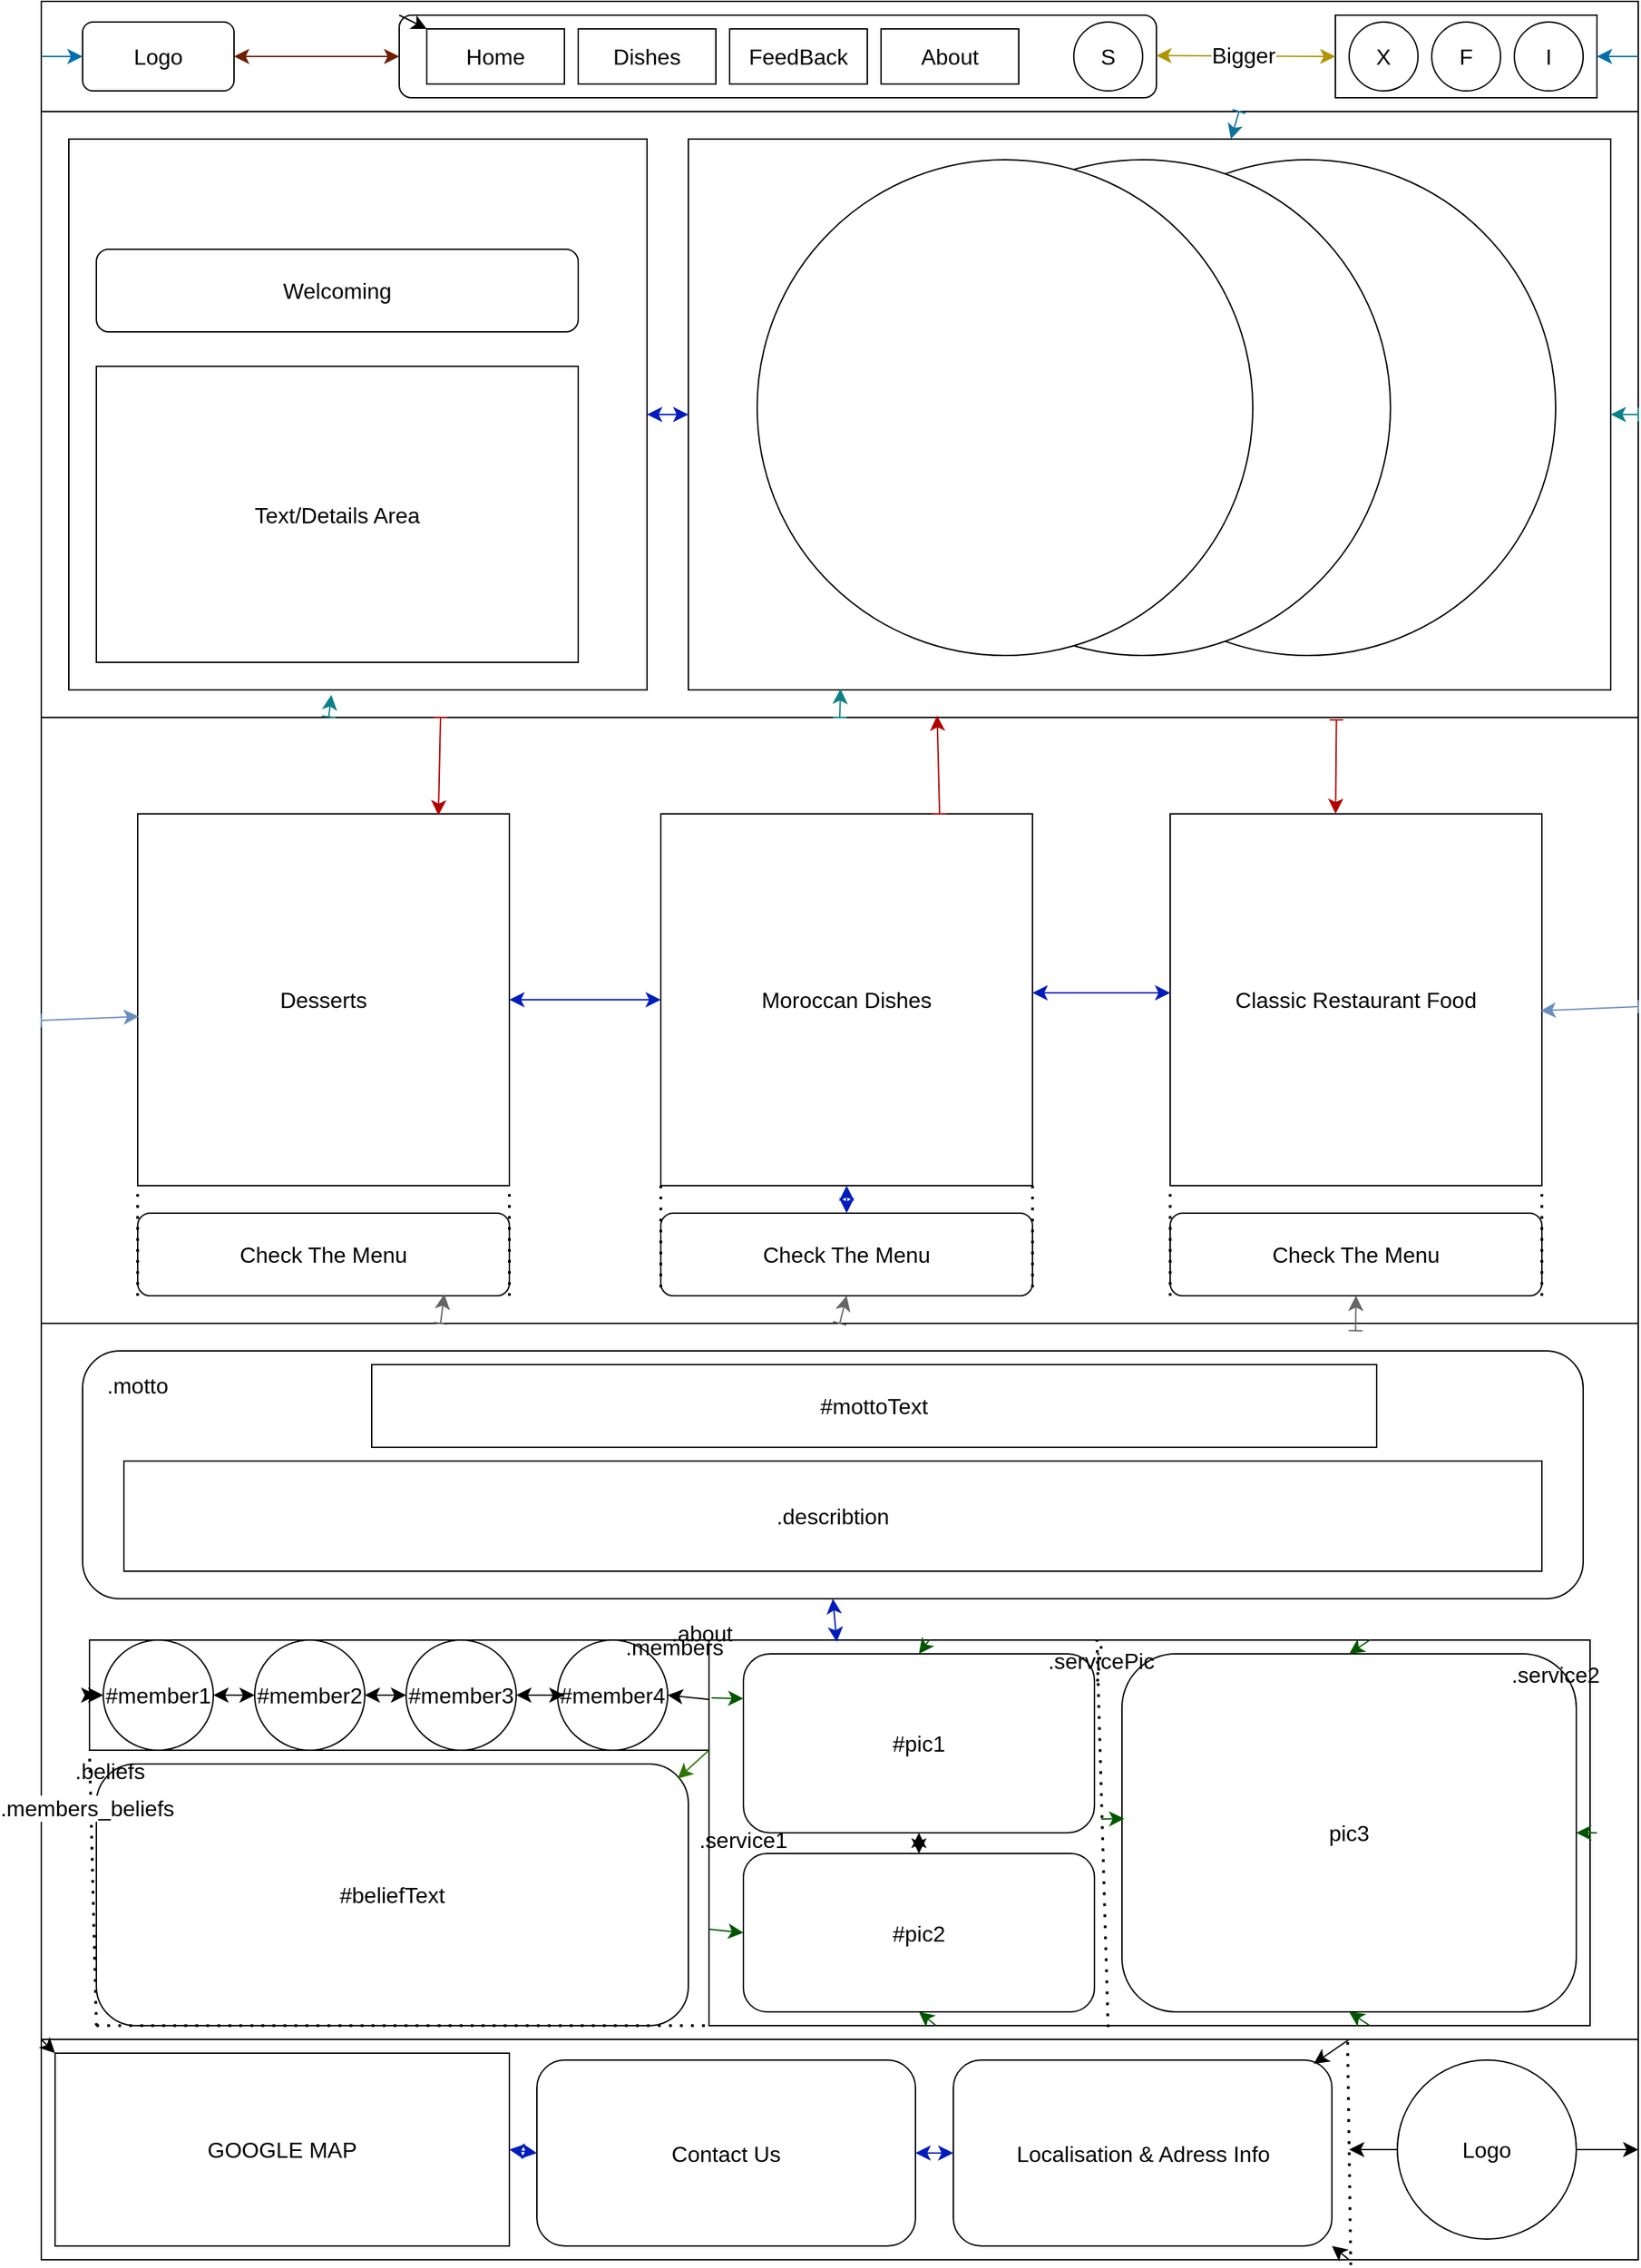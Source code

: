<mxfile version="22.0.8" type="device">
  <diagram name="Page-1" id="bITDkZwMjfc94gMa8NzO">
    <mxGraphModel dx="2461" dy="1158" grid="1" gridSize="10" guides="1" tooltips="1" connect="1" arrows="1" fold="1" page="1" pageScale="1" pageWidth="1169" pageHeight="827" math="0" shadow="0">
      <root>
        <mxCell id="0" />
        <mxCell id="1" parent="0" />
        <mxCell id="Kc1Ey1qXZjIb0-rs8Q-b-39" value="" style="rounded=0;whiteSpace=wrap;html=1;fontSize=16;" parent="1" vertex="1">
          <mxGeometry y="960" width="1160" height="520" as="geometry" />
        </mxCell>
        <mxCell id="Kc1Ey1qXZjIb0-rs8Q-b-1" value="" style="rounded=0;whiteSpace=wrap;html=1;fontSize=16;" parent="1" vertex="1">
          <mxGeometry width="1160" height="80" as="geometry" />
        </mxCell>
        <mxCell id="Kc1Ey1qXZjIb0-rs8Q-b-2" value="Logo" style="rounded=1;whiteSpace=wrap;html=1;fontSize=16;" parent="1" vertex="1">
          <mxGeometry x="30" y="15" width="110" height="50" as="geometry" />
        </mxCell>
        <mxCell id="Kc1Ey1qXZjIb0-rs8Q-b-118" value="" style="rounded=0;whiteSpace=wrap;html=1;fontSize=16;" parent="1" vertex="1">
          <mxGeometry x="940" y="10" width="190" height="60" as="geometry" />
        </mxCell>
        <mxCell id="Kc1Ey1qXZjIb0-rs8Q-b-3" value="" style="rounded=1;whiteSpace=wrap;html=1;fontSize=16;" parent="1" vertex="1">
          <mxGeometry x="260" y="10" width="550" height="60" as="geometry" />
        </mxCell>
        <mxCell id="Kc1Ey1qXZjIb0-rs8Q-b-4" value="Home" style="rounded=0;whiteSpace=wrap;html=1;fontSize=16;" parent="1" vertex="1">
          <mxGeometry x="280" y="20" width="100" height="40" as="geometry" />
        </mxCell>
        <mxCell id="Kc1Ey1qXZjIb0-rs8Q-b-6" value="Dishes" style="rounded=0;whiteSpace=wrap;html=1;fontSize=16;" parent="1" vertex="1">
          <mxGeometry x="390" y="20" width="100" height="40" as="geometry" />
        </mxCell>
        <mxCell id="Kc1Ey1qXZjIb0-rs8Q-b-8" value="FeedBack" style="rounded=0;whiteSpace=wrap;html=1;fontSize=16;" parent="1" vertex="1">
          <mxGeometry x="500" y="20" width="100" height="40" as="geometry" />
        </mxCell>
        <mxCell id="Kc1Ey1qXZjIb0-rs8Q-b-9" value="About" style="rounded=0;whiteSpace=wrap;html=1;fontSize=16;" parent="1" vertex="1">
          <mxGeometry x="610" y="20" width="100" height="40" as="geometry" />
        </mxCell>
        <mxCell id="Kc1Ey1qXZjIb0-rs8Q-b-10" value="S" style="ellipse;whiteSpace=wrap;html=1;aspect=fixed;fontSize=16;" parent="1" vertex="1">
          <mxGeometry x="750" y="15" width="50" height="50" as="geometry" />
        </mxCell>
        <mxCell id="Kc1Ey1qXZjIb0-rs8Q-b-12" value="I" style="ellipse;whiteSpace=wrap;html=1;aspect=fixed;fontSize=16;" parent="1" vertex="1">
          <mxGeometry x="1070" y="15" width="50" height="50" as="geometry" />
        </mxCell>
        <mxCell id="Kc1Ey1qXZjIb0-rs8Q-b-13" value="F" style="ellipse;whiteSpace=wrap;html=1;aspect=fixed;fontSize=16;" parent="1" vertex="1">
          <mxGeometry x="1010" y="15" width="50" height="50" as="geometry" />
        </mxCell>
        <mxCell id="Kc1Ey1qXZjIb0-rs8Q-b-14" value="X" style="ellipse;whiteSpace=wrap;html=1;aspect=fixed;fontSize=16;" parent="1" vertex="1">
          <mxGeometry x="950" y="15" width="50" height="50" as="geometry" />
        </mxCell>
        <mxCell id="Kc1Ey1qXZjIb0-rs8Q-b-15" value="" style="rounded=0;whiteSpace=wrap;html=1;fontSize=16;" parent="1" vertex="1">
          <mxGeometry y="80" width="1160" height="440" as="geometry" />
        </mxCell>
        <mxCell id="Kc1Ey1qXZjIb0-rs8Q-b-16" value="" style="rounded=0;whiteSpace=wrap;html=1;fontSize=16;" parent="1" vertex="1">
          <mxGeometry y="1480" width="1160" height="160" as="geometry" />
        </mxCell>
        <mxCell id="Kc1Ey1qXZjIb0-rs8Q-b-18" value="" style="rounded=0;whiteSpace=wrap;html=1;fontSize=16;" parent="1" vertex="1">
          <mxGeometry x="470" y="100" width="670" height="400" as="geometry" />
        </mxCell>
        <mxCell id="Kc1Ey1qXZjIb0-rs8Q-b-17" value="" style="ellipse;whiteSpace=wrap;html=1;aspect=fixed;fontSize=16;" parent="1" vertex="1">
          <mxGeometry x="740" y="115" width="360" height="360" as="geometry" />
        </mxCell>
        <mxCell id="Kc1Ey1qXZjIb0-rs8Q-b-19" value="" style="ellipse;whiteSpace=wrap;html=1;aspect=fixed;fontSize=16;" parent="1" vertex="1">
          <mxGeometry x="620" y="115" width="360" height="360" as="geometry" />
        </mxCell>
        <mxCell id="Kc1Ey1qXZjIb0-rs8Q-b-20" value="" style="ellipse;whiteSpace=wrap;html=1;aspect=fixed;fontSize=16;" parent="1" vertex="1">
          <mxGeometry x="520" y="115" width="360" height="360" as="geometry" />
        </mxCell>
        <mxCell id="Kc1Ey1qXZjIb0-rs8Q-b-22" value="" style="rounded=0;whiteSpace=wrap;html=1;fontSize=16;" parent="1" vertex="1">
          <mxGeometry x="20" y="100" width="420" height="400" as="geometry" />
        </mxCell>
        <mxCell id="Kc1Ey1qXZjIb0-rs8Q-b-23" value="Welcoming" style="rounded=1;whiteSpace=wrap;html=1;fontSize=16;" parent="1" vertex="1">
          <mxGeometry x="40" y="180" width="350" height="60" as="geometry" />
        </mxCell>
        <mxCell id="Kc1Ey1qXZjIb0-rs8Q-b-24" value="Text/Details Area" style="rounded=0;whiteSpace=wrap;html=1;fontSize=16;" parent="1" vertex="1">
          <mxGeometry x="40" y="265" width="350" height="215" as="geometry" />
        </mxCell>
        <mxCell id="Kc1Ey1qXZjIb0-rs8Q-b-25" value="Dishes Category" style="rounded=0;whiteSpace=wrap;html=1;fontSize=16;" parent="1" vertex="1">
          <mxGeometry y="520" width="1160" height="440" as="geometry" />
        </mxCell>
        <mxCell id="Kc1Ey1qXZjIb0-rs8Q-b-26" value="Desserts" style="whiteSpace=wrap;html=1;aspect=fixed;fontSize=16;" parent="1" vertex="1">
          <mxGeometry x="70" y="590" width="270" height="270" as="geometry" />
        </mxCell>
        <mxCell id="Kc1Ey1qXZjIb0-rs8Q-b-33" value="Moroccan Dishes" style="whiteSpace=wrap;html=1;aspect=fixed;fontSize=16;" parent="1" vertex="1">
          <mxGeometry x="450" y="590" width="270" height="270" as="geometry" />
        </mxCell>
        <mxCell id="Kc1Ey1qXZjIb0-rs8Q-b-34" value="Classic Restaurant Food" style="whiteSpace=wrap;html=1;aspect=fixed;fontSize=16;" parent="1" vertex="1">
          <mxGeometry x="820" y="590" width="270" height="270" as="geometry" />
        </mxCell>
        <mxCell id="Kc1Ey1qXZjIb0-rs8Q-b-35" value="Check The Menu" style="rounded=1;whiteSpace=wrap;html=1;fontSize=16;" parent="1" vertex="1">
          <mxGeometry x="70" y="880" width="270" height="60" as="geometry" />
        </mxCell>
        <mxCell id="Kc1Ey1qXZjIb0-rs8Q-b-37" value="Check The Menu" style="rounded=1;whiteSpace=wrap;html=1;fontSize=16;" parent="1" vertex="1">
          <mxGeometry x="820" y="880" width="270" height="60" as="geometry" />
        </mxCell>
        <mxCell id="Kc1Ey1qXZjIb0-rs8Q-b-38" value="Check The Menu" style="rounded=1;whiteSpace=wrap;html=1;fontSize=16;" parent="1" vertex="1">
          <mxGeometry x="450" y="880" width="270" height="60" as="geometry" />
        </mxCell>
        <mxCell id="Kc1Ey1qXZjIb0-rs8Q-b-40" value=".describtion" style="rounded=1;whiteSpace=wrap;html=1;fontSize=16;" parent="1" vertex="1">
          <mxGeometry x="30" y="980" width="1090" height="180" as="geometry" />
        </mxCell>
        <mxCell id="Kc1Ey1qXZjIb0-rs8Q-b-42" value="" style="rounded=0;whiteSpace=wrap;html=1;fontSize=16;" parent="1" vertex="1">
          <mxGeometry x="35" y="1190" width="450" height="80" as="geometry" />
        </mxCell>
        <mxCell id="Kc1Ey1qXZjIb0-rs8Q-b-43" value="" style="rounded=0;whiteSpace=wrap;html=1;fontSize=16;" parent="1" vertex="1">
          <mxGeometry x="485" y="1190" width="640" height="280" as="geometry" />
        </mxCell>
        <mxCell id="Kc1Ey1qXZjIb0-rs8Q-b-45" value="#member1" style="ellipse;whiteSpace=wrap;html=1;aspect=fixed;fontSize=16;" parent="1" vertex="1">
          <mxGeometry x="45" y="1190" width="80" height="80" as="geometry" />
        </mxCell>
        <mxCell id="Kc1Ey1qXZjIb0-rs8Q-b-46" value="#member3" style="ellipse;whiteSpace=wrap;html=1;aspect=fixed;fontSize=16;" parent="1" vertex="1">
          <mxGeometry x="265" y="1190" width="80" height="80" as="geometry" />
        </mxCell>
        <mxCell id="Kc1Ey1qXZjIb0-rs8Q-b-47" value="#member2" style="ellipse;whiteSpace=wrap;html=1;aspect=fixed;fontSize=16;" parent="1" vertex="1">
          <mxGeometry x="155" y="1190" width="80" height="80" as="geometry" />
        </mxCell>
        <mxCell id="Kc1Ey1qXZjIb0-rs8Q-b-48" value="#member4" style="ellipse;whiteSpace=wrap;html=1;aspect=fixed;fontSize=16;" parent="1" vertex="1">
          <mxGeometry x="375" y="1190" width="80" height="80" as="geometry" />
        </mxCell>
        <mxCell id="Kc1Ey1qXZjIb0-rs8Q-b-49" value="#beliefText" style="rounded=1;whiteSpace=wrap;html=1;fontSize=16;" parent="1" vertex="1">
          <mxGeometry x="40" y="1280" width="430" height="190" as="geometry" />
        </mxCell>
        <mxCell id="Kc1Ey1qXZjIb0-rs8Q-b-50" value="#pic1" style="rounded=1;whiteSpace=wrap;html=1;fontSize=16;" parent="1" vertex="1">
          <mxGeometry x="510" y="1200" width="255" height="130" as="geometry" />
        </mxCell>
        <mxCell id="Kc1Ey1qXZjIb0-rs8Q-b-51" value="pic3" style="rounded=1;whiteSpace=wrap;html=1;fontSize=16;" parent="1" vertex="1">
          <mxGeometry x="785" y="1200" width="330" height="260" as="geometry" />
        </mxCell>
        <mxCell id="Kc1Ey1qXZjIb0-rs8Q-b-52" value="#pic2" style="rounded=1;whiteSpace=wrap;html=1;fontSize=16;" parent="1" vertex="1">
          <mxGeometry x="510" y="1345" width="255" height="115" as="geometry" />
        </mxCell>
        <mxCell id="Kc1Ey1qXZjIb0-rs8Q-b-54" value="#mottoText" style="rounded=0;whiteSpace=wrap;html=1;fontSize=16;" parent="1" vertex="1">
          <mxGeometry x="240" y="990" width="730" height="60" as="geometry" />
        </mxCell>
        <mxCell id="Kc1Ey1qXZjIb0-rs8Q-b-56" value="Logo" style="ellipse;whiteSpace=wrap;html=1;aspect=fixed;fontSize=16;" parent="1" vertex="1">
          <mxGeometry x="985" y="1495" width="130" height="130" as="geometry" />
        </mxCell>
        <mxCell id="Kc1Ey1qXZjIb0-rs8Q-b-79" style="edgeStyle=none;curved=1;rounded=0;orthogonalLoop=1;jettySize=auto;html=1;exitX=1;exitY=0.5;exitDx=0;exitDy=0;entryX=0;entryY=0.5;entryDx=0;entryDy=0;fontSize=12;startSize=8;endSize=8;fillColor=#0050ef;strokeColor=#001DBC;startArrow=classic;startFill=1;" parent="1" source="Kc1Ey1qXZjIb0-rs8Q-b-58" target="Kc1Ey1qXZjIb0-rs8Q-b-59" edge="1">
          <mxGeometry relative="1" as="geometry" />
        </mxCell>
        <mxCell id="Kc1Ey1qXZjIb0-rs8Q-b-58" value="Contact Us" style="rounded=1;whiteSpace=wrap;html=1;fontSize=16;" parent="1" vertex="1">
          <mxGeometry x="360" y="1495" width="275" height="135" as="geometry" />
        </mxCell>
        <mxCell id="Kc1Ey1qXZjIb0-rs8Q-b-59" value="Localisation &amp;amp; Adress Info" style="rounded=1;whiteSpace=wrap;html=1;fontSize=16;" parent="1" vertex="1">
          <mxGeometry x="662.5" y="1495" width="275" height="135" as="geometry" />
        </mxCell>
        <mxCell id="Kc1Ey1qXZjIb0-rs8Q-b-80" style="edgeStyle=none;curved=1;rounded=0;orthogonalLoop=1;jettySize=auto;html=1;exitX=1;exitY=0.5;exitDx=0;exitDy=0;entryX=0;entryY=0.5;entryDx=0;entryDy=0;fontSize=12;startSize=8;endSize=8;fillColor=#0050ef;strokeColor=#001DBC;startArrow=classic;startFill=1;" parent="1" source="Kc1Ey1qXZjIb0-rs8Q-b-61" target="Kc1Ey1qXZjIb0-rs8Q-b-58" edge="1">
          <mxGeometry relative="1" as="geometry" />
        </mxCell>
        <mxCell id="Kc1Ey1qXZjIb0-rs8Q-b-61" value="GOOGLE MAP" style="rounded=0;whiteSpace=wrap;html=1;fontSize=16;" parent="1" vertex="1">
          <mxGeometry x="10" y="1490" width="330" height="140" as="geometry" />
        </mxCell>
        <mxCell id="Kc1Ey1qXZjIb0-rs8Q-b-62" value="" style="endArrow=baseDash;startArrow=classic;html=1;rounded=0;fontSize=12;startSize=8;endSize=8;curved=1;entryX=1;entryY=0.5;entryDx=0;entryDy=0;exitX=1;exitY=0.5;exitDx=0;exitDy=0;fillColor=#b0e3e6;strokeColor=#0e8088;endFill=0;" parent="1" source="Kc1Ey1qXZjIb0-rs8Q-b-18" target="Kc1Ey1qXZjIb0-rs8Q-b-15" edge="1">
          <mxGeometry width="50" height="50" relative="1" as="geometry">
            <mxPoint x="630" y="500" as="sourcePoint" />
            <mxPoint x="680" y="450" as="targetPoint" />
          </mxGeometry>
        </mxCell>
        <mxCell id="Kc1Ey1qXZjIb0-rs8Q-b-63" value="" style="endArrow=classic;startArrow=baseDash;html=1;rounded=0;fontSize=12;startSize=8;endSize=8;curved=1;exitX=0.5;exitY=1;exitDx=0;exitDy=0;entryX=0.165;entryY=0.998;entryDx=0;entryDy=0;entryPerimeter=0;fillColor=#b0e3e6;strokeColor=#0e8088;startFill=0;" parent="1" source="Kc1Ey1qXZjIb0-rs8Q-b-15" target="Kc1Ey1qXZjIb0-rs8Q-b-18" edge="1">
          <mxGeometry width="50" height="50" relative="1" as="geometry">
            <mxPoint x="630" y="500" as="sourcePoint" />
            <mxPoint x="680" y="450" as="targetPoint" />
          </mxGeometry>
        </mxCell>
        <mxCell id="Kc1Ey1qXZjIb0-rs8Q-b-64" value="" style="endArrow=classic;startArrow=baseDash;html=1;rounded=0;fontSize=12;startSize=8;endSize=8;curved=1;exitX=0.18;exitY=-0.001;exitDx=0;exitDy=0;exitPerimeter=0;entryX=0.454;entryY=1.009;entryDx=0;entryDy=0;entryPerimeter=0;fillColor=#b0e3e6;strokeColor=#0e8088;startFill=0;" parent="1" source="Kc1Ey1qXZjIb0-rs8Q-b-25" target="Kc1Ey1qXZjIb0-rs8Q-b-22" edge="1">
          <mxGeometry width="50" height="50" relative="1" as="geometry">
            <mxPoint x="630" y="500" as="sourcePoint" />
            <mxPoint x="680" y="450" as="targetPoint" />
          </mxGeometry>
        </mxCell>
        <mxCell id="Kc1Ey1qXZjIb0-rs8Q-b-65" value="" style="endArrow=baseDash;startArrow=classic;html=1;rounded=0;fontSize=12;startSize=8;endSize=8;curved=1;entryX=0.75;entryY=0;entryDx=0;entryDy=0;exitX=0.561;exitY=-0.003;exitDx=0;exitDy=0;exitPerimeter=0;fillColor=#e51400;strokeColor=#B20000;endFill=0;" parent="1" source="Kc1Ey1qXZjIb0-rs8Q-b-25" target="Kc1Ey1qXZjIb0-rs8Q-b-33" edge="1">
          <mxGeometry width="50" height="50" relative="1" as="geometry">
            <mxPoint x="630" y="500" as="sourcePoint" />
            <mxPoint x="680" y="450" as="targetPoint" />
          </mxGeometry>
        </mxCell>
        <mxCell id="Kc1Ey1qXZjIb0-rs8Q-b-66" value="" style="endArrow=baseDash;startArrow=classic;html=1;rounded=0;fontSize=12;startSize=8;endSize=8;curved=1;entryX=0.25;entryY=0;entryDx=0;entryDy=0;exitX=0.809;exitY=0.004;exitDx=0;exitDy=0;exitPerimeter=0;fillColor=#e51400;strokeColor=#B20000;endFill=0;" parent="1" source="Kc1Ey1qXZjIb0-rs8Q-b-26" target="Kc1Ey1qXZjIb0-rs8Q-b-25" edge="1">
          <mxGeometry width="50" height="50" relative="1" as="geometry">
            <mxPoint x="630" y="690" as="sourcePoint" />
            <mxPoint x="680" y="640" as="targetPoint" />
          </mxGeometry>
        </mxCell>
        <mxCell id="Kc1Ey1qXZjIb0-rs8Q-b-67" value="" style="endArrow=baseDash;startArrow=classic;html=1;rounded=0;fontSize=12;startSize=8;endSize=8;curved=1;entryX=0.811;entryY=0.004;entryDx=0;entryDy=0;entryPerimeter=0;exitX=0.445;exitY=0;exitDx=0;exitDy=0;exitPerimeter=0;fillColor=#e51400;strokeColor=#B20000;startFill=1;endFill=0;" parent="1" source="Kc1Ey1qXZjIb0-rs8Q-b-34" target="Kc1Ey1qXZjIb0-rs8Q-b-25" edge="1">
          <mxGeometry width="50" height="50" relative="1" as="geometry">
            <mxPoint x="630" y="690" as="sourcePoint" />
            <mxPoint x="680" y="640" as="targetPoint" />
          </mxGeometry>
        </mxCell>
        <mxCell id="Kc1Ey1qXZjIb0-rs8Q-b-68" value="" style="endArrow=classic;startArrow=baseDash;html=1;rounded=0;fontSize=12;startSize=8;endSize=8;curved=1;exitX=0;exitY=0.5;exitDx=0;exitDy=0;entryX=0.003;entryY=0.545;entryDx=0;entryDy=0;entryPerimeter=0;fillColor=#dae8fc;strokeColor=#6c8ebf;startFill=0;" parent="1" source="Kc1Ey1qXZjIb0-rs8Q-b-25" target="Kc1Ey1qXZjIb0-rs8Q-b-26" edge="1">
          <mxGeometry width="50" height="50" relative="1" as="geometry">
            <mxPoint x="630" y="690" as="sourcePoint" />
            <mxPoint x="680" y="640" as="targetPoint" />
          </mxGeometry>
        </mxCell>
        <mxCell id="Kc1Ey1qXZjIb0-rs8Q-b-69" value="" style="endArrow=classic;startArrow=classic;html=1;rounded=0;fontSize=12;startSize=8;endSize=8;curved=1;exitX=1;exitY=0.5;exitDx=0;exitDy=0;entryX=0;entryY=0.5;entryDx=0;entryDy=0;fillColor=#0050ef;strokeColor=#001DBC;" parent="1" source="Kc1Ey1qXZjIb0-rs8Q-b-26" target="Kc1Ey1qXZjIb0-rs8Q-b-33" edge="1">
          <mxGeometry width="50" height="50" relative="1" as="geometry">
            <mxPoint x="630" y="690" as="sourcePoint" />
            <mxPoint x="680" y="640" as="targetPoint" />
          </mxGeometry>
        </mxCell>
        <mxCell id="Kc1Ey1qXZjIb0-rs8Q-b-70" value="" style="endArrow=classic;startArrow=classic;html=1;rounded=0;fontSize=12;startSize=8;endSize=8;curved=1;exitX=1;exitY=0.5;exitDx=0;exitDy=0;fillColor=#0050ef;strokeColor=#001DBC;" parent="1" edge="1">
          <mxGeometry width="50" height="50" relative="1" as="geometry">
            <mxPoint x="720" y="720" as="sourcePoint" />
            <mxPoint x="820" y="720" as="targetPoint" />
          </mxGeometry>
        </mxCell>
        <mxCell id="Kc1Ey1qXZjIb0-rs8Q-b-71" value="" style="endArrow=baseDash;startArrow=classic;html=1;rounded=0;fontSize=12;startSize=8;endSize=8;curved=1;exitX=0;exitY=0.5;exitDx=0;exitDy=0;entryX=0.003;entryY=0.545;entryDx=0;entryDy=0;entryPerimeter=0;fillColor=#dae8fc;strokeColor=#6c8ebf;endFill=0;" parent="1" edge="1">
          <mxGeometry width="50" height="50" relative="1" as="geometry">
            <mxPoint x="1089" y="733" as="sourcePoint" />
            <mxPoint x="1160" y="730" as="targetPoint" />
          </mxGeometry>
        </mxCell>
        <mxCell id="Kc1Ey1qXZjIb0-rs8Q-b-72" value="" style="endArrow=baseDash;startArrow=classic;html=1;rounded=0;fontSize=12;startSize=8;endSize=8;curved=1;entryX=0.25;entryY=1;entryDx=0;entryDy=0;exitX=0.825;exitY=0.979;exitDx=0;exitDy=0;exitPerimeter=0;fillColor=#f5f5f5;strokeColor=#666666;startFill=1;endFill=0;" parent="1" source="Kc1Ey1qXZjIb0-rs8Q-b-35" target="Kc1Ey1qXZjIb0-rs8Q-b-25" edge="1">
          <mxGeometry width="50" height="50" relative="1" as="geometry">
            <mxPoint x="630" y="860" as="sourcePoint" />
            <mxPoint x="680" y="810" as="targetPoint" />
          </mxGeometry>
        </mxCell>
        <mxCell id="Kc1Ey1qXZjIb0-rs8Q-b-74" value="" style="endArrow=classic;startArrow=baseDash;html=1;rounded=0;fontSize=12;startSize=8;endSize=8;curved=1;exitX=0.5;exitY=1;exitDx=0;exitDy=0;entryX=0.5;entryY=1;entryDx=0;entryDy=0;fillColor=#f5f5f5;strokeColor=#666666;startFill=0;" parent="1" source="Kc1Ey1qXZjIb0-rs8Q-b-25" target="Kc1Ey1qXZjIb0-rs8Q-b-38" edge="1">
          <mxGeometry width="50" height="50" relative="1" as="geometry">
            <mxPoint x="630" y="860" as="sourcePoint" />
            <mxPoint x="680" y="810" as="targetPoint" />
          </mxGeometry>
        </mxCell>
        <mxCell id="Kc1Ey1qXZjIb0-rs8Q-b-75" value="" style="endArrow=classic;startArrow=baseDash;html=1;rounded=0;fontSize=12;startSize=8;endSize=8;curved=1;entryX=0.5;entryY=1;entryDx=0;entryDy=0;exitX=0.823;exitY=1.012;exitDx=0;exitDy=0;exitPerimeter=0;fillColor=#f5f5f5;strokeColor=#666666;endFill=1;startFill=0;" parent="1" source="Kc1Ey1qXZjIb0-rs8Q-b-25" target="Kc1Ey1qXZjIb0-rs8Q-b-37" edge="1">
          <mxGeometry width="50" height="50" relative="1" as="geometry">
            <mxPoint x="630" y="860" as="sourcePoint" />
            <mxPoint x="680" y="810" as="targetPoint" />
          </mxGeometry>
        </mxCell>
        <mxCell id="Kc1Ey1qXZjIb0-rs8Q-b-76" value="" style="endArrow=baseDash;startArrow=classic;html=1;rounded=0;fontSize=12;startSize=8;endSize=8;curved=1;entryX=0.75;entryY=0;entryDx=0;entryDy=0;fillColor=#b1ddf0;strokeColor=#10739e;endFill=0;" parent="1" source="Kc1Ey1qXZjIb0-rs8Q-b-18" target="Kc1Ey1qXZjIb0-rs8Q-b-15" edge="1">
          <mxGeometry width="50" height="50" relative="1" as="geometry">
            <mxPoint x="630" y="460" as="sourcePoint" />
            <mxPoint x="680" y="410" as="targetPoint" />
          </mxGeometry>
        </mxCell>
        <mxCell id="Kc1Ey1qXZjIb0-rs8Q-b-77" value="" style="endArrow=classic;startArrow=classic;html=1;rounded=0;fontSize=12;startSize=8;endSize=8;curved=1;entryX=1;entryY=0.5;entryDx=0;entryDy=0;exitX=0;exitY=0.5;exitDx=0;exitDy=0;fillColor=#0050ef;strokeColor=#001DBC;" parent="1" source="Kc1Ey1qXZjIb0-rs8Q-b-18" target="Kc1Ey1qXZjIb0-rs8Q-b-22" edge="1">
          <mxGeometry width="50" height="50" relative="1" as="geometry">
            <mxPoint x="630" y="460" as="sourcePoint" />
            <mxPoint x="680" y="410" as="targetPoint" />
          </mxGeometry>
        </mxCell>
        <mxCell id="Kc1Ey1qXZjIb0-rs8Q-b-78" value="" style="endArrow=classic;startArrow=classic;html=1;rounded=0;fontSize=12;startSize=8;endSize=8;curved=1;entryX=0.5;entryY=1;entryDx=0;entryDy=0;exitX=0.145;exitY=0.005;exitDx=0;exitDy=0;exitPerimeter=0;fillColor=#0050ef;strokeColor=#001DBC;" parent="1" source="Kc1Ey1qXZjIb0-rs8Q-b-43" target="Kc1Ey1qXZjIb0-rs8Q-b-40" edge="1">
          <mxGeometry width="50" height="50" relative="1" as="geometry">
            <mxPoint x="630" y="1220" as="sourcePoint" />
            <mxPoint x="680" y="1170" as="targetPoint" />
          </mxGeometry>
        </mxCell>
        <mxCell id="Kc1Ey1qXZjIb0-rs8Q-b-81" value="" style="endArrow=classic;startArrow=classic;html=1;rounded=0;fontSize=12;startSize=8;endSize=8;curved=1;exitX=0.5;exitY=0;exitDx=0;exitDy=0;entryX=0.5;entryY=1;entryDx=0;entryDy=0;fillColor=#0050ef;strokeColor=#001DBC;" parent="1" source="Kc1Ey1qXZjIb0-rs8Q-b-38" target="Kc1Ey1qXZjIb0-rs8Q-b-33" edge="1">
          <mxGeometry width="50" height="50" relative="1" as="geometry">
            <mxPoint x="630" y="830" as="sourcePoint" />
            <mxPoint x="680" y="780" as="targetPoint" />
          </mxGeometry>
        </mxCell>
        <mxCell id="Kc1Ey1qXZjIb0-rs8Q-b-82" value="" style="endArrow=none;dashed=1;html=1;dashPattern=1 3;strokeWidth=2;rounded=0;fontSize=12;startSize=8;endSize=8;curved=1;entryX=0;entryY=1;entryDx=0;entryDy=0;exitX=0;exitY=1;exitDx=0;exitDy=0;" parent="1" source="Kc1Ey1qXZjIb0-rs8Q-b-37" target="Kc1Ey1qXZjIb0-rs8Q-b-34" edge="1">
          <mxGeometry width="50" height="50" relative="1" as="geometry">
            <mxPoint x="630" y="800" as="sourcePoint" />
            <mxPoint x="680" y="750" as="targetPoint" />
          </mxGeometry>
        </mxCell>
        <mxCell id="Kc1Ey1qXZjIb0-rs8Q-b-84" value="" style="endArrow=none;dashed=1;html=1;dashPattern=1 3;strokeWidth=2;rounded=0;fontSize=12;startSize=8;endSize=8;curved=1;entryX=1;entryY=1;entryDx=0;entryDy=0;exitX=1;exitY=1;exitDx=0;exitDy=0;" parent="1" source="Kc1Ey1qXZjIb0-rs8Q-b-37" target="Kc1Ey1qXZjIb0-rs8Q-b-34" edge="1">
          <mxGeometry width="50" height="50" relative="1" as="geometry">
            <mxPoint x="630" y="800" as="sourcePoint" />
            <mxPoint x="680" y="750" as="targetPoint" />
          </mxGeometry>
        </mxCell>
        <mxCell id="Kc1Ey1qXZjIb0-rs8Q-b-85" value="" style="endArrow=none;dashed=1;html=1;dashPattern=1 3;strokeWidth=2;rounded=0;fontSize=12;startSize=8;endSize=8;curved=1;exitX=0;exitY=1;exitDx=0;exitDy=0;entryX=0;entryY=1;entryDx=0;entryDy=0;" parent="1" source="Kc1Ey1qXZjIb0-rs8Q-b-33" target="Kc1Ey1qXZjIb0-rs8Q-b-38" edge="1">
          <mxGeometry width="50" height="50" relative="1" as="geometry">
            <mxPoint x="630" y="800" as="sourcePoint" />
            <mxPoint x="680" y="750" as="targetPoint" />
          </mxGeometry>
        </mxCell>
        <mxCell id="Kc1Ey1qXZjIb0-rs8Q-b-86" value="" style="endArrow=none;dashed=1;html=1;dashPattern=1 3;strokeWidth=2;rounded=0;fontSize=12;startSize=8;endSize=8;curved=1;entryX=1;entryY=1;entryDx=0;entryDy=0;exitX=1;exitY=1;exitDx=0;exitDy=0;" parent="1" source="Kc1Ey1qXZjIb0-rs8Q-b-33" target="Kc1Ey1qXZjIb0-rs8Q-b-38" edge="1">
          <mxGeometry width="50" height="50" relative="1" as="geometry">
            <mxPoint x="630" y="800" as="sourcePoint" />
            <mxPoint x="680" y="750" as="targetPoint" />
          </mxGeometry>
        </mxCell>
        <mxCell id="Kc1Ey1qXZjIb0-rs8Q-b-87" value="" style="endArrow=none;dashed=1;html=1;dashPattern=1 3;strokeWidth=2;rounded=0;fontSize=12;startSize=8;endSize=8;curved=1;exitX=1;exitY=1;exitDx=0;exitDy=0;entryX=1;entryY=1;entryDx=0;entryDy=0;" parent="1" source="Kc1Ey1qXZjIb0-rs8Q-b-35" target="Kc1Ey1qXZjIb0-rs8Q-b-26" edge="1">
          <mxGeometry width="50" height="50" relative="1" as="geometry">
            <mxPoint x="630" y="800" as="sourcePoint" />
            <mxPoint x="680" y="750" as="targetPoint" />
          </mxGeometry>
        </mxCell>
        <mxCell id="Kc1Ey1qXZjIb0-rs8Q-b-88" value="" style="endArrow=none;dashed=1;html=1;dashPattern=1 3;strokeWidth=2;rounded=0;fontSize=12;startSize=8;endSize=8;curved=1;exitX=0;exitY=1;exitDx=0;exitDy=0;entryX=0;entryY=1;entryDx=0;entryDy=0;" parent="1" source="Kc1Ey1qXZjIb0-rs8Q-b-35" target="Kc1Ey1qXZjIb0-rs8Q-b-26" edge="1">
          <mxGeometry width="50" height="50" relative="1" as="geometry">
            <mxPoint x="630" y="800" as="sourcePoint" />
            <mxPoint x="680" y="750" as="targetPoint" />
          </mxGeometry>
        </mxCell>
        <mxCell id="Kc1Ey1qXZjIb0-rs8Q-b-89" value="" style="endArrow=classic;startArrow=classic;html=1;rounded=0;fontSize=12;startSize=8;endSize=8;curved=1;exitX=1;exitY=0.5;exitDx=0;exitDy=0;entryX=0;entryY=0.5;entryDx=0;entryDy=0;" parent="1" source="Kc1Ey1qXZjIb0-rs8Q-b-45" target="Kc1Ey1qXZjIb0-rs8Q-b-47" edge="1">
          <mxGeometry width="50" height="50" relative="1" as="geometry">
            <mxPoint x="630" y="1250" as="sourcePoint" />
            <mxPoint x="150" y="1230" as="targetPoint" />
          </mxGeometry>
        </mxCell>
        <mxCell id="Kc1Ey1qXZjIb0-rs8Q-b-91" value="" style="endArrow=classic;startArrow=classic;html=1;rounded=0;fontSize=12;startSize=8;endSize=8;curved=1;exitX=1;exitY=0.5;exitDx=0;exitDy=0;entryX=0;entryY=0.5;entryDx=0;entryDy=0;" parent="1" source="Kc1Ey1qXZjIb0-rs8Q-b-47" target="Kc1Ey1qXZjIb0-rs8Q-b-46" edge="1">
          <mxGeometry width="50" height="50" relative="1" as="geometry">
            <mxPoint x="630" y="1250" as="sourcePoint" />
            <mxPoint x="680" y="1200" as="targetPoint" />
          </mxGeometry>
        </mxCell>
        <mxCell id="Kc1Ey1qXZjIb0-rs8Q-b-92" value="" style="endArrow=classic;startArrow=classic;html=1;rounded=0;fontSize=12;startSize=8;endSize=8;curved=1;exitX=1;exitY=0.5;exitDx=0;exitDy=0;" parent="1" source="Kc1Ey1qXZjIb0-rs8Q-b-46" edge="1">
          <mxGeometry width="50" height="50" relative="1" as="geometry">
            <mxPoint x="630" y="1250" as="sourcePoint" />
            <mxPoint x="380" y="1230" as="targetPoint" />
          </mxGeometry>
        </mxCell>
        <mxCell id="Kc1Ey1qXZjIb0-rs8Q-b-93" value="" style="endArrow=classic;html=1;rounded=0;fontSize=12;startSize=8;endSize=8;curved=1;exitX=0;exitY=0.5;exitDx=0;exitDy=0;" parent="1" source="Kc1Ey1qXZjIb0-rs8Q-b-42" edge="1">
          <mxGeometry width="50" height="50" relative="1" as="geometry">
            <mxPoint x="630" y="1250" as="sourcePoint" />
            <mxPoint x="40" y="1230" as="targetPoint" />
          </mxGeometry>
        </mxCell>
        <mxCell id="Kc1Ey1qXZjIb0-rs8Q-b-94" value="" style="endArrow=classic;html=1;rounded=0;fontSize=12;startSize=8;endSize=8;curved=1;entryX=0;entryY=0.5;entryDx=0;entryDy=0;exitX=0;exitY=0.5;exitDx=0;exitDy=0;" parent="1" source="Kc1Ey1qXZjIb0-rs8Q-b-42" target="Kc1Ey1qXZjIb0-rs8Q-b-45" edge="1">
          <mxGeometry width="50" height="50" relative="1" as="geometry">
            <mxPoint x="630" y="1250" as="sourcePoint" />
            <mxPoint x="680" y="1200" as="targetPoint" />
          </mxGeometry>
        </mxCell>
        <mxCell id="Kc1Ey1qXZjIb0-rs8Q-b-95" value="" style="endArrow=classic;html=1;rounded=0;fontSize=12;startSize=8;endSize=8;curved=1;entryX=1;entryY=0.5;entryDx=0;entryDy=0;exitX=0;exitY=0.154;exitDx=0;exitDy=0;exitPerimeter=0;" parent="1" source="Kc1Ey1qXZjIb0-rs8Q-b-43" target="Kc1Ey1qXZjIb0-rs8Q-b-48" edge="1">
          <mxGeometry width="50" height="50" relative="1" as="geometry">
            <mxPoint x="630" y="1250" as="sourcePoint" />
            <mxPoint x="680" y="1200" as="targetPoint" />
          </mxGeometry>
        </mxCell>
        <mxCell id="Kc1Ey1qXZjIb0-rs8Q-b-96" value="" style="endArrow=classic;html=1;rounded=0;fontSize=12;startSize=8;endSize=8;curved=1;exitX=0.003;exitY=0.15;exitDx=0;exitDy=0;exitPerimeter=0;entryX=0;entryY=0.25;entryDx=0;entryDy=0;fillColor=#008a00;strokeColor=#005700;" parent="1" source="Kc1Ey1qXZjIb0-rs8Q-b-43" target="Kc1Ey1qXZjIb0-rs8Q-b-50" edge="1">
          <mxGeometry width="50" height="50" relative="1" as="geometry">
            <mxPoint x="630" y="1250" as="sourcePoint" />
            <mxPoint x="680" y="1200" as="targetPoint" />
          </mxGeometry>
        </mxCell>
        <mxCell id="Kc1Ey1qXZjIb0-rs8Q-b-97" value="" style="endArrow=classic;html=1;rounded=0;fontSize=12;startSize=8;endSize=8;curved=1;entryX=0;entryY=0.5;entryDx=0;entryDy=0;exitX=0;exitY=0.75;exitDx=0;exitDy=0;fillColor=#008a00;strokeColor=#005700;" parent="1" source="Kc1Ey1qXZjIb0-rs8Q-b-43" target="Kc1Ey1qXZjIb0-rs8Q-b-52" edge="1">
          <mxGeometry width="50" height="50" relative="1" as="geometry">
            <mxPoint x="630" y="1250" as="sourcePoint" />
            <mxPoint x="680" y="1200" as="targetPoint" />
          </mxGeometry>
        </mxCell>
        <mxCell id="Kc1Ey1qXZjIb0-rs8Q-b-98" value="" style="endArrow=classic;startArrow=classic;html=1;rounded=0;fontSize=12;startSize=8;endSize=8;curved=1;exitX=0.5;exitY=0;exitDx=0;exitDy=0;entryX=0.5;entryY=1;entryDx=0;entryDy=0;" parent="1" source="Kc1Ey1qXZjIb0-rs8Q-b-52" target="Kc1Ey1qXZjIb0-rs8Q-b-50" edge="1">
          <mxGeometry width="50" height="50" relative="1" as="geometry">
            <mxPoint x="630" y="1250" as="sourcePoint" />
            <mxPoint x="680" y="1200" as="targetPoint" />
          </mxGeometry>
        </mxCell>
        <mxCell id="Kc1Ey1qXZjIb0-rs8Q-b-99" value="" style="endArrow=none;dashed=1;html=1;dashPattern=1 3;strokeWidth=2;rounded=0;fontSize=12;startSize=8;endSize=8;curved=1;entryX=0.446;entryY=-0.002;entryDx=0;entryDy=0;entryPerimeter=0;exitX=0.453;exitY=1.004;exitDx=0;exitDy=0;exitPerimeter=0;" parent="1" source="-Tssf5xpQQw22tqhBZgT-9" target="Kc1Ey1qXZjIb0-rs8Q-b-43" edge="1">
          <mxGeometry width="50" height="50" relative="1" as="geometry">
            <mxPoint x="630" y="1250" as="sourcePoint" />
            <mxPoint x="680" y="1200" as="targetPoint" />
          </mxGeometry>
        </mxCell>
        <mxCell id="Kc1Ey1qXZjIb0-rs8Q-b-103" value="" style="endArrow=classic;html=1;rounded=0;fontSize=12;startSize=8;endSize=8;curved=1;exitX=0.75;exitY=0;exitDx=0;exitDy=0;entryX=0.5;entryY=0;entryDx=0;entryDy=0;fillColor=#008a00;strokeColor=#005700;" parent="1" source="Kc1Ey1qXZjIb0-rs8Q-b-43" target="Kc1Ey1qXZjIb0-rs8Q-b-51" edge="1">
          <mxGeometry width="50" height="50" relative="1" as="geometry">
            <mxPoint x="630" y="1250" as="sourcePoint" />
            <mxPoint x="680" y="1200" as="targetPoint" />
          </mxGeometry>
        </mxCell>
        <mxCell id="Kc1Ey1qXZjIb0-rs8Q-b-104" value="" style="endArrow=classic;html=1;rounded=0;fontSize=12;startSize=8;endSize=8;curved=1;exitX=0.25;exitY=0;exitDx=0;exitDy=0;entryX=0.5;entryY=0;entryDx=0;entryDy=0;fillColor=#008a00;strokeColor=#005700;" parent="1" source="Kc1Ey1qXZjIb0-rs8Q-b-43" target="Kc1Ey1qXZjIb0-rs8Q-b-50" edge="1">
          <mxGeometry width="50" height="50" relative="1" as="geometry">
            <mxPoint x="630" y="1250" as="sourcePoint" />
            <mxPoint x="680" y="1200" as="targetPoint" />
          </mxGeometry>
        </mxCell>
        <mxCell id="Kc1Ey1qXZjIb0-rs8Q-b-105" value="" style="endArrow=classic;html=1;rounded=0;fontSize=12;startSize=8;endSize=8;curved=1;entryX=0.005;entryY=0.46;entryDx=0;entryDy=0;entryPerimeter=0;fillColor=#008a00;strokeColor=#005700;" parent="1" target="Kc1Ey1qXZjIb0-rs8Q-b-51" edge="1">
          <mxGeometry width="50" height="50" relative="1" as="geometry">
            <mxPoint x="770" y="1320" as="sourcePoint" />
            <mxPoint x="680" y="1200" as="targetPoint" />
          </mxGeometry>
        </mxCell>
        <mxCell id="Kc1Ey1qXZjIb0-rs8Q-b-106" value="" style="endArrow=classic;html=1;rounded=0;fontSize=12;startSize=8;endSize=8;curved=1;entryX=1;entryY=0.5;entryDx=0;entryDy=0;fillColor=#008a00;strokeColor=#005700;" parent="1" target="Kc1Ey1qXZjIb0-rs8Q-b-51" edge="1">
          <mxGeometry width="50" height="50" relative="1" as="geometry">
            <mxPoint x="1130" y="1330" as="sourcePoint" />
            <mxPoint x="680" y="1200" as="targetPoint" />
          </mxGeometry>
        </mxCell>
        <mxCell id="Kc1Ey1qXZjIb0-rs8Q-b-107" value="" style="endArrow=classic;html=1;rounded=0;fontSize=12;startSize=8;endSize=8;curved=1;entryX=0.5;entryY=1;entryDx=0;entryDy=0;exitX=0.75;exitY=1;exitDx=0;exitDy=0;fillColor=#008a00;strokeColor=#005700;" parent="1" source="Kc1Ey1qXZjIb0-rs8Q-b-43" target="Kc1Ey1qXZjIb0-rs8Q-b-51" edge="1">
          <mxGeometry width="50" height="50" relative="1" as="geometry">
            <mxPoint x="630" y="1250" as="sourcePoint" />
            <mxPoint x="680" y="1200" as="targetPoint" />
          </mxGeometry>
        </mxCell>
        <mxCell id="Kc1Ey1qXZjIb0-rs8Q-b-108" value="" style="endArrow=classic;html=1;rounded=0;fontSize=12;startSize=8;endSize=8;curved=1;entryX=0.5;entryY=1;entryDx=0;entryDy=0;fillColor=#008a00;strokeColor=#005700;" parent="1" target="Kc1Ey1qXZjIb0-rs8Q-b-52" edge="1">
          <mxGeometry width="50" height="50" relative="1" as="geometry">
            <mxPoint x="650" y="1470" as="sourcePoint" />
            <mxPoint x="680" y="1200" as="targetPoint" />
          </mxGeometry>
        </mxCell>
        <mxCell id="Kc1Ey1qXZjIb0-rs8Q-b-109" value="" style="endArrow=none;dashed=1;html=1;dashPattern=1 3;strokeWidth=2;rounded=0;fontSize=12;startSize=8;endSize=8;curved=1;entryX=0;entryY=1;entryDx=0;entryDy=0;exitX=0;exitY=1;exitDx=0;exitDy=0;" parent="1" source="Kc1Ey1qXZjIb0-rs8Q-b-49" target="Kc1Ey1qXZjIb0-rs8Q-b-43" edge="1">
          <mxGeometry width="50" height="50" relative="1" as="geometry">
            <mxPoint x="630" y="1250" as="sourcePoint" />
            <mxPoint x="680" y="1200" as="targetPoint" />
          </mxGeometry>
        </mxCell>
        <mxCell id="Kc1Ey1qXZjIb0-rs8Q-b-110" value="" style="endArrow=none;dashed=1;html=1;dashPattern=1 3;strokeWidth=2;rounded=0;fontSize=12;startSize=8;endSize=8;curved=1;entryX=0;entryY=1;entryDx=0;entryDy=0;exitX=0;exitY=1;exitDx=0;exitDy=0;" parent="1" source="Kc1Ey1qXZjIb0-rs8Q-b-49" target="Kc1Ey1qXZjIb0-rs8Q-b-42" edge="1">
          <mxGeometry width="50" height="50" relative="1" as="geometry">
            <mxPoint x="630" y="1250" as="sourcePoint" />
            <mxPoint x="680" y="1200" as="targetPoint" />
          </mxGeometry>
        </mxCell>
        <mxCell id="-Tssf5xpQQw22tqhBZgT-7" value=".members_beliefs" style="edgeLabel;html=1;align=center;verticalAlign=middle;resizable=0;points=[];fontSize=16;" vertex="1" connectable="0" parent="Kc1Ey1qXZjIb0-rs8Q-b-110">
          <mxGeometry x="0.569" y="3" relative="1" as="geometry">
            <mxPoint y="-1" as="offset" />
          </mxGeometry>
        </mxCell>
        <mxCell id="Kc1Ey1qXZjIb0-rs8Q-b-111" value="" style="endArrow=classic;html=1;rounded=0;fontSize=12;startSize=8;endSize=8;curved=1;exitX=1;exitY=1;exitDx=0;exitDy=0;entryX=0.982;entryY=0.056;entryDx=0;entryDy=0;entryPerimeter=0;fillColor=#60a917;strokeColor=#2D7600;" parent="1" source="Kc1Ey1qXZjIb0-rs8Q-b-42" target="Kc1Ey1qXZjIb0-rs8Q-b-49" edge="1">
          <mxGeometry width="50" height="50" relative="1" as="geometry">
            <mxPoint x="630" y="1250" as="sourcePoint" />
            <mxPoint x="680" y="1200" as="targetPoint" />
          </mxGeometry>
        </mxCell>
        <mxCell id="Kc1Ey1qXZjIb0-rs8Q-b-112" value="" style="endArrow=classic;html=1;rounded=0;fontSize=12;startSize=8;endSize=8;curved=1;exitX=0;exitY=0.5;exitDx=0;exitDy=0;" parent="1" source="Kc1Ey1qXZjIb0-rs8Q-b-56" edge="1">
          <mxGeometry width="50" height="50" relative="1" as="geometry">
            <mxPoint x="630" y="1610" as="sourcePoint" />
            <mxPoint x="950" y="1560" as="targetPoint" />
          </mxGeometry>
        </mxCell>
        <mxCell id="Kc1Ey1qXZjIb0-rs8Q-b-113" value="" style="endArrow=classic;html=1;rounded=0;fontSize=12;startSize=8;endSize=8;curved=1;exitX=1;exitY=0.5;exitDx=0;exitDy=0;" parent="1" source="Kc1Ey1qXZjIb0-rs8Q-b-56" target="Kc1Ey1qXZjIb0-rs8Q-b-16" edge="1">
          <mxGeometry width="50" height="50" relative="1" as="geometry">
            <mxPoint x="630" y="1610" as="sourcePoint" />
            <mxPoint x="680" y="1560" as="targetPoint" />
          </mxGeometry>
        </mxCell>
        <mxCell id="Kc1Ey1qXZjIb0-rs8Q-b-114" value="" style="endArrow=none;dashed=1;html=1;dashPattern=1 3;strokeWidth=2;rounded=0;fontSize=12;startSize=8;endSize=8;curved=1;entryX=0.818;entryY=0.01;entryDx=0;entryDy=0;entryPerimeter=0;exitX=0.82;exitY=1.024;exitDx=0;exitDy=0;exitPerimeter=0;" parent="1" source="Kc1Ey1qXZjIb0-rs8Q-b-16" target="Kc1Ey1qXZjIb0-rs8Q-b-16" edge="1">
          <mxGeometry width="50" height="50" relative="1" as="geometry">
            <mxPoint x="630" y="1610" as="sourcePoint" />
            <mxPoint x="680" y="1560" as="targetPoint" />
          </mxGeometry>
        </mxCell>
        <mxCell id="Kc1Ey1qXZjIb0-rs8Q-b-115" value="" style="endArrow=classic;html=1;rounded=0;fontSize=12;startSize=8;endSize=8;curved=1;entryX=0.952;entryY=0.02;entryDx=0;entryDy=0;entryPerimeter=0;" parent="1" target="Kc1Ey1qXZjIb0-rs8Q-b-59" edge="1">
          <mxGeometry width="50" height="50" relative="1" as="geometry">
            <mxPoint x="950" y="1480" as="sourcePoint" />
            <mxPoint x="680" y="1560" as="targetPoint" />
          </mxGeometry>
        </mxCell>
        <mxCell id="Kc1Ey1qXZjIb0-rs8Q-b-116" value="" style="endArrow=classic;html=1;rounded=0;fontSize=12;startSize=8;endSize=8;curved=1;entryX=1;entryY=1;entryDx=0;entryDy=0;" parent="1" target="Kc1Ey1qXZjIb0-rs8Q-b-59" edge="1">
          <mxGeometry width="50" height="50" relative="1" as="geometry">
            <mxPoint x="950" y="1640" as="sourcePoint" />
            <mxPoint x="680" y="1560" as="targetPoint" />
          </mxGeometry>
        </mxCell>
        <mxCell id="Kc1Ey1qXZjIb0-rs8Q-b-117" value="" style="endArrow=classic;html=1;rounded=0;fontSize=12;startSize=8;endSize=8;curved=1;entryX=0;entryY=0;entryDx=0;entryDy=0;exitX=0;exitY=0;exitDx=0;exitDy=0;" parent="1" source="Kc1Ey1qXZjIb0-rs8Q-b-16" target="Kc1Ey1qXZjIb0-rs8Q-b-61" edge="1">
          <mxGeometry width="50" height="50" relative="1" as="geometry">
            <mxPoint x="630" y="1610" as="sourcePoint" />
            <mxPoint x="680" y="1560" as="targetPoint" />
          </mxGeometry>
        </mxCell>
        <mxCell id="Kc1Ey1qXZjIb0-rs8Q-b-119" value="" style="endArrow=classic;html=1;rounded=0;fontSize=12;startSize=8;endSize=8;curved=1;entryX=0;entryY=0.5;entryDx=0;entryDy=0;exitX=0;exitY=0.5;exitDx=0;exitDy=0;fillColor=#1ba1e2;strokeColor=#006EAF;" parent="1" source="Kc1Ey1qXZjIb0-rs8Q-b-1" target="Kc1Ey1qXZjIb0-rs8Q-b-2" edge="1">
          <mxGeometry width="50" height="50" relative="1" as="geometry">
            <mxPoint x="630" y="160" as="sourcePoint" />
            <mxPoint x="680" y="110" as="targetPoint" />
          </mxGeometry>
        </mxCell>
        <mxCell id="Kc1Ey1qXZjIb0-rs8Q-b-120" value="" style="endArrow=classic;html=1;rounded=0;fontSize=12;startSize=8;endSize=8;curved=1;entryX=1;entryY=0.5;entryDx=0;entryDy=0;exitX=1;exitY=0.5;exitDx=0;exitDy=0;fillColor=#1ba1e2;strokeColor=#006EAF;" parent="1" source="Kc1Ey1qXZjIb0-rs8Q-b-1" target="Kc1Ey1qXZjIb0-rs8Q-b-118" edge="1">
          <mxGeometry width="50" height="50" relative="1" as="geometry">
            <mxPoint x="630" y="160" as="sourcePoint" />
            <mxPoint x="680" y="110" as="targetPoint" />
          </mxGeometry>
        </mxCell>
        <mxCell id="Kc1Ey1qXZjIb0-rs8Q-b-121" value="" style="endArrow=classic;startArrow=classic;html=1;rounded=0;fontSize=12;startSize=8;endSize=8;curved=1;exitX=1;exitY=0.5;exitDx=0;exitDy=0;entryX=0;entryY=0.5;entryDx=0;entryDy=0;fillColor=#a0522d;strokeColor=#6D1F00;" parent="1" source="Kc1Ey1qXZjIb0-rs8Q-b-2" target="Kc1Ey1qXZjIb0-rs8Q-b-3" edge="1">
          <mxGeometry width="50" height="50" relative="1" as="geometry">
            <mxPoint x="630" y="160" as="sourcePoint" />
            <mxPoint x="680" y="110" as="targetPoint" />
          </mxGeometry>
        </mxCell>
        <mxCell id="Kc1Ey1qXZjIb0-rs8Q-b-122" value="" style="endArrow=classic;startArrow=classic;html=1;rounded=0;fontSize=12;startSize=8;endSize=8;curved=1;exitX=1;exitY=0.5;exitDx=0;exitDy=0;entryX=0;entryY=0.5;entryDx=0;entryDy=0;fillColor=#e3c800;strokeColor=#B09500;" parent="1" target="Kc1Ey1qXZjIb0-rs8Q-b-118" edge="1">
          <mxGeometry width="50" height="50" relative="1" as="geometry">
            <mxPoint x="810" y="39.33" as="sourcePoint" />
            <mxPoint x="930" y="39.33" as="targetPoint" />
          </mxGeometry>
        </mxCell>
        <mxCell id="Kc1Ey1qXZjIb0-rs8Q-b-123" value="Bigger" style="edgeLabel;html=1;align=center;verticalAlign=middle;resizable=0;points=[];fontSize=16;" parent="Kc1Ey1qXZjIb0-rs8Q-b-122" vertex="1" connectable="0">
          <mxGeometry x="-0.038" y="1" relative="1" as="geometry">
            <mxPoint as="offset" />
          </mxGeometry>
        </mxCell>
        <mxCell id="Kc1Ey1qXZjIb0-rs8Q-b-126" value="" style="endArrow=classic;html=1;rounded=0;fontSize=12;startSize=8;endSize=8;curved=1;entryX=0;entryY=0;entryDx=0;entryDy=0;exitX=0;exitY=0;exitDx=0;exitDy=0;" parent="1" source="Kc1Ey1qXZjIb0-rs8Q-b-3" target="Kc1Ey1qXZjIb0-rs8Q-b-4" edge="1">
          <mxGeometry width="50" height="50" relative="1" as="geometry">
            <mxPoint x="630" y="320" as="sourcePoint" />
            <mxPoint x="680" y="270" as="targetPoint" />
          </mxGeometry>
        </mxCell>
        <mxCell id="-Tssf5xpQQw22tqhBZgT-1" value=".motto" style="text;html=1;strokeColor=none;fillColor=none;align=center;verticalAlign=middle;whiteSpace=wrap;rounded=0;fontSize=16;" vertex="1" parent="1">
          <mxGeometry x="40" y="990" width="60" height="30" as="geometry" />
        </mxCell>
        <mxCell id="-Tssf5xpQQw22tqhBZgT-2" value=".describtion" style="rounded=0;whiteSpace=wrap;html=1;fontSize=16;" vertex="1" parent="1">
          <mxGeometry x="60" y="1060" width="1030" height="80" as="geometry" />
        </mxCell>
        <mxCell id="-Tssf5xpQQw22tqhBZgT-3" value=".members" style="text;html=1;strokeColor=none;fillColor=none;align=center;verticalAlign=middle;whiteSpace=wrap;rounded=0;fontSize=16;" vertex="1" parent="1">
          <mxGeometry x="430" y="1180" width="60" height="30" as="geometry" />
        </mxCell>
        <mxCell id="-Tssf5xpQQw22tqhBZgT-4" value=".beliefs" style="text;html=1;strokeColor=none;fillColor=none;align=center;verticalAlign=middle;whiteSpace=wrap;rounded=0;fontSize=16;" vertex="1" parent="1">
          <mxGeometry x="20" y="1270" width="60" height="30" as="geometry" />
        </mxCell>
        <mxCell id="-Tssf5xpQQw22tqhBZgT-8" value=".about" style="text;html=1;strokeColor=none;fillColor=none;align=center;verticalAlign=middle;whiteSpace=wrap;rounded=0;fontSize=16;" vertex="1" parent="1">
          <mxGeometry x="450" y="1170" width="60" height="30" as="geometry" />
        </mxCell>
        <mxCell id="-Tssf5xpQQw22tqhBZgT-10" value=".service2" style="text;html=1;strokeColor=none;fillColor=none;align=center;verticalAlign=middle;whiteSpace=wrap;rounded=0;fontSize=16;" vertex="1" parent="1">
          <mxGeometry x="1070" y="1200" width="60" height="30" as="geometry" />
        </mxCell>
        <mxCell id="-Tssf5xpQQw22tqhBZgT-11" value="" style="endArrow=none;dashed=1;html=1;dashPattern=1 3;strokeWidth=2;rounded=0;fontSize=12;startSize=8;endSize=8;curved=1;entryX=0.446;entryY=-0.002;entryDx=0;entryDy=0;entryPerimeter=0;exitX=0.453;exitY=1.004;exitDx=0;exitDy=0;exitPerimeter=0;" edge="1" parent="1" source="Kc1Ey1qXZjIb0-rs8Q-b-43" target="-Tssf5xpQQw22tqhBZgT-9">
          <mxGeometry width="50" height="50" relative="1" as="geometry">
            <mxPoint x="775" y="1471" as="sourcePoint" />
            <mxPoint x="770" y="1189" as="targetPoint" />
          </mxGeometry>
        </mxCell>
        <mxCell id="-Tssf5xpQQw22tqhBZgT-9" value=".servicePic" style="text;html=1;strokeColor=none;fillColor=none;align=center;verticalAlign=middle;whiteSpace=wrap;rounded=0;fontSize=16;" vertex="1" parent="1">
          <mxGeometry x="740" y="1190" width="60" height="30" as="geometry" />
        </mxCell>
        <mxCell id="-Tssf5xpQQw22tqhBZgT-12" value=".service1" style="text;html=1;strokeColor=none;fillColor=none;align=center;verticalAlign=middle;whiteSpace=wrap;rounded=0;fontSize=16;" vertex="1" parent="1">
          <mxGeometry x="480" y="1320" width="60" height="30" as="geometry" />
        </mxCell>
      </root>
    </mxGraphModel>
  </diagram>
</mxfile>

